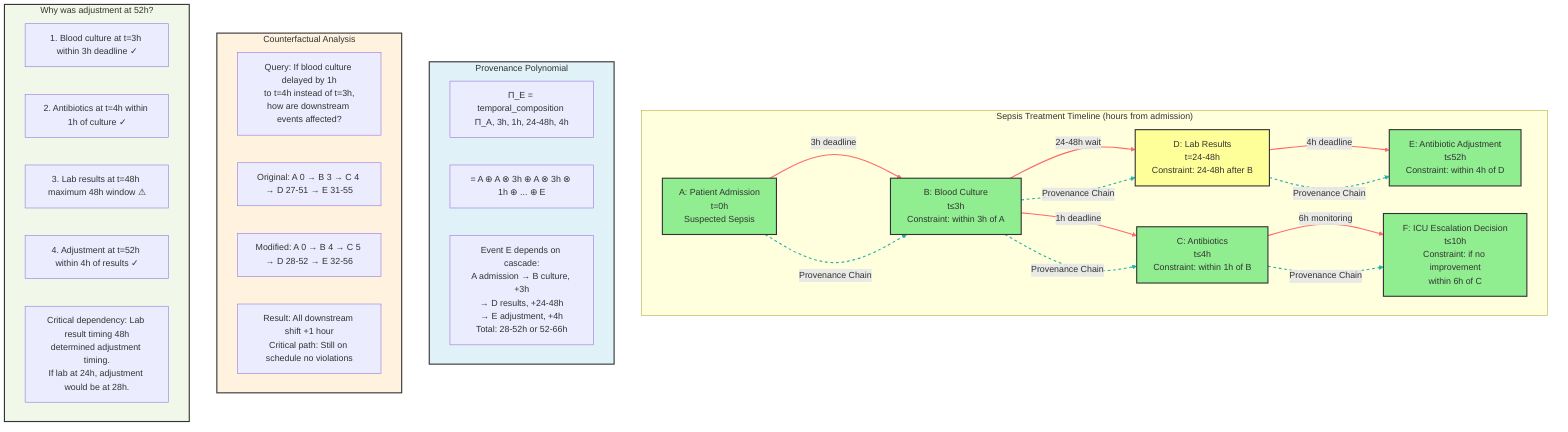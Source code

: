 flowchart TD
    subgraph Timeline["Sepsis Treatment Timeline (hours from admission)"]
        A["A: Patient Admission<br/>t=0h<br/>Suspected Sepsis"]
        B["B: Blood Culture<br/>t≤3h<br/>Constraint: within 3h of A"]
        C["C: Antibiotics<br/>t≤4h<br/>Constraint: within 1h of B"]
        D["D: Lab Results<br/>t=24-48h<br/>Constraint: 24-48h after B"]
        E["E: Antibiotic Adjustment<br/>t≤52h<br/>Constraint: within 4h of D"]
        F["F: ICU Escalation Decision<br/>t≤10h<br/>Constraint: if no improvement<br/>within 6h of C"]
    end

    A -->|3h deadline| B
    B -->|1h deadline| C
    B -->|24-48h wait| D
    D -->|4h deadline| E
    C -->|6h monitoring| F

    A -.->|Provenance Chain| B
    B -.->|Provenance Chain| C
    B -.->|Provenance Chain| D
    D -.->|Provenance Chain| E
    C -.->|Provenance Chain| F

    subgraph Provenance["Provenance Polynomial"]
        P1["Π_E = temporal_composition Π_A, 3h, 1h, 24-48h, 4h"]
        P2["= A ⊕ A ⊗ 3h ⊕ A ⊗ 3h ⊗ 1h ⊕ ... ⊕ E"]
        P3["Event E depends on cascade:<br/>A admission → B culture, +3h<br/>→ D results, +24-48h<br/>→ E adjustment, +4h<br/>Total: 28-52h or 52-66h"]
    end

    subgraph Counterfactual["Counterfactual Analysis"]
        Q1["Query: If blood culture delayed by 1h<br/>to t=4h instead of t=3h,<br/>how are downstream events affected?"]
        Q2["Original: A 0 → B 3 → C 4 → D 27-51 → E 31-55"]
        Q3["Modified: A 0 → B 4 → C 5 → D 28-52 → E 32-56"]
        Q4["Result: All downstream shift +1 hour<br/>Critical path: Still on schedule no violations"]
    end

    subgraph Explanation["Why was adjustment at 52h?"]
        E1["1. Blood culture at t=3h within 3h deadline ✓"]
        E2["2. Antibiotics at t=4h within 1h of culture ✓"]
        E3["3. Lab results at t=48h maximum 48h window ⚠"]
        E4["4. Adjustment at t=52h within 4h of results ✓"]
        E5["Critical dependency: Lab result timing 48h<br/>determined adjustment timing.<br/>If lab at 24h, adjustment would be at 28h."]
    end

    style A fill:#90EE90,stroke:#333,stroke-width:2px
    style B fill:#90EE90,stroke:#333,stroke-width:2px
    style C fill:#90EE90,stroke:#333,stroke-width:2px
    style D fill:#FFFF99,stroke:#333,stroke-width:2px
    style E fill:#90EE90,stroke:#333,stroke-width:2px
    style F fill:#90EE90,stroke:#333,stroke-width:2px
    style Provenance fill:#E0F2F7,stroke:#333,stroke-width:2px
    style Counterfactual fill:#FFF3E0,stroke:#333,stroke-width:2px
    style Explanation fill:#F1F8E9,stroke:#333,stroke-width:2px

    linkStyle 0,1,2,3,4 stroke:#FF6B6B,stroke-width:2px
    linkStyle 5,6,7,8,9 stroke:#20B2AA,stroke-width:2px,stroke-dasharray: 5 5